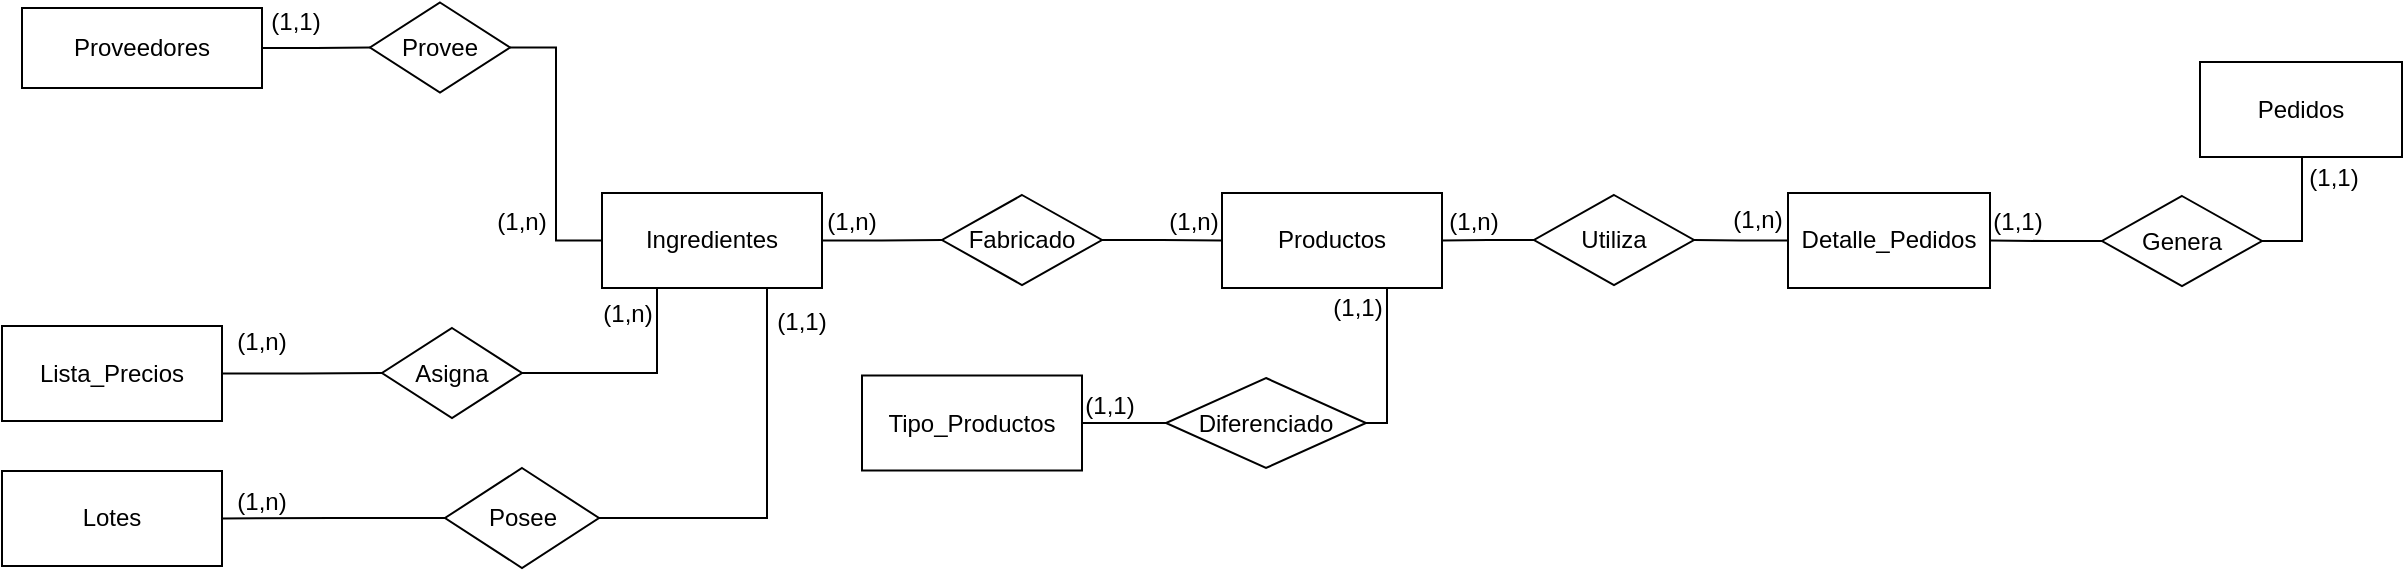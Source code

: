 <mxfile version="16.5.6" type="github">
  <diagram id="R2lEEEUBdFMjLlhIrx00" name="Page-1">
    <mxGraphModel dx="782" dy="446" grid="1" gridSize="10" guides="1" tooltips="1" connect="1" arrows="1" fold="1" page="1" pageScale="1" pageWidth="850" pageHeight="1100" math="0" shadow="0" extFonts="Permanent Marker^https://fonts.googleapis.com/css?family=Permanent+Marker">
      <root>
        <mxCell id="0" />
        <mxCell id="1" parent="0" />
        <mxCell id="ZTiVV1zmq2l8TF0PZbIo-10" style="edgeStyle=orthogonalEdgeStyle;rounded=0;orthogonalLoop=1;jettySize=auto;html=1;exitX=1;exitY=0.5;exitDx=0;exitDy=0;entryX=0;entryY=0.5;entryDx=0;entryDy=0;endArrow=none;endFill=0;" edge="1" parent="1" source="ZTiVV1zmq2l8TF0PZbIo-1" target="ZTiVV1zmq2l8TF0PZbIo-3">
          <mxGeometry relative="1" as="geometry" />
        </mxCell>
        <mxCell id="ZTiVV1zmq2l8TF0PZbIo-1" value="Proveedores" style="rounded=0;whiteSpace=wrap;html=1;" vertex="1" parent="1">
          <mxGeometry x="40" y="100" width="120" height="40" as="geometry" />
        </mxCell>
        <mxCell id="ZTiVV1zmq2l8TF0PZbIo-14" style="edgeStyle=orthogonalEdgeStyle;rounded=0;orthogonalLoop=1;jettySize=auto;html=1;exitX=0.25;exitY=1;exitDx=0;exitDy=0;entryX=1;entryY=0.5;entryDx=0;entryDy=0;endArrow=none;endFill=0;" edge="1" parent="1" source="ZTiVV1zmq2l8TF0PZbIo-2" target="ZTiVV1zmq2l8TF0PZbIo-13">
          <mxGeometry relative="1" as="geometry" />
        </mxCell>
        <mxCell id="ZTiVV1zmq2l8TF0PZbIo-19" style="edgeStyle=orthogonalEdgeStyle;rounded=0;orthogonalLoop=1;jettySize=auto;html=1;exitX=0.75;exitY=1;exitDx=0;exitDy=0;entryX=1;entryY=0.5;entryDx=0;entryDy=0;endArrow=none;endFill=0;" edge="1" parent="1" source="ZTiVV1zmq2l8TF0PZbIo-2" target="ZTiVV1zmq2l8TF0PZbIo-18">
          <mxGeometry relative="1" as="geometry" />
        </mxCell>
        <mxCell id="ZTiVV1zmq2l8TF0PZbIo-26" style="edgeStyle=orthogonalEdgeStyle;rounded=0;orthogonalLoop=1;jettySize=auto;html=1;exitX=1;exitY=0.5;exitDx=0;exitDy=0;entryX=0;entryY=0.5;entryDx=0;entryDy=0;endArrow=none;endFill=0;" edge="1" parent="1" source="ZTiVV1zmq2l8TF0PZbIo-2" target="ZTiVV1zmq2l8TF0PZbIo-25">
          <mxGeometry relative="1" as="geometry" />
        </mxCell>
        <mxCell id="ZTiVV1zmq2l8TF0PZbIo-2" value="Ingredientes" style="rounded=0;whiteSpace=wrap;html=1;" vertex="1" parent="1">
          <mxGeometry x="330" y="192.5" width="110" height="47.5" as="geometry" />
        </mxCell>
        <mxCell id="ZTiVV1zmq2l8TF0PZbIo-6" style="edgeStyle=orthogonalEdgeStyle;rounded=0;orthogonalLoop=1;jettySize=auto;html=1;exitX=1;exitY=0.5;exitDx=0;exitDy=0;entryX=0;entryY=0.5;entryDx=0;entryDy=0;endArrow=none;endFill=0;" edge="1" parent="1" source="ZTiVV1zmq2l8TF0PZbIo-3" target="ZTiVV1zmq2l8TF0PZbIo-2">
          <mxGeometry relative="1" as="geometry" />
        </mxCell>
        <mxCell id="ZTiVV1zmq2l8TF0PZbIo-3" value="Provee" style="rhombus;whiteSpace=wrap;html=1;" vertex="1" parent="1">
          <mxGeometry x="214" y="97.25" width="70" height="45" as="geometry" />
        </mxCell>
        <mxCell id="ZTiVV1zmq2l8TF0PZbIo-7" value="(1,1)" style="text;html=1;strokeColor=none;fillColor=none;align=center;verticalAlign=middle;whiteSpace=wrap;rounded=0;" vertex="1" parent="1">
          <mxGeometry x="147" y="100" width="60" height="14" as="geometry" />
        </mxCell>
        <mxCell id="ZTiVV1zmq2l8TF0PZbIo-11" value="(1,n)" style="text;html=1;strokeColor=none;fillColor=none;align=center;verticalAlign=middle;whiteSpace=wrap;rounded=0;" vertex="1" parent="1">
          <mxGeometry x="260" y="200" width="60" height="14" as="geometry" />
        </mxCell>
        <mxCell id="ZTiVV1zmq2l8TF0PZbIo-15" style="edgeStyle=orthogonalEdgeStyle;rounded=0;orthogonalLoop=1;jettySize=auto;html=1;exitX=1;exitY=0.5;exitDx=0;exitDy=0;entryX=0;entryY=0.5;entryDx=0;entryDy=0;endArrow=none;endFill=0;" edge="1" parent="1" source="ZTiVV1zmq2l8TF0PZbIo-12" target="ZTiVV1zmq2l8TF0PZbIo-13">
          <mxGeometry relative="1" as="geometry" />
        </mxCell>
        <mxCell id="ZTiVV1zmq2l8TF0PZbIo-12" value="Lista_Precios" style="rounded=0;whiteSpace=wrap;html=1;" vertex="1" parent="1">
          <mxGeometry x="30" y="259" width="110" height="47.5" as="geometry" />
        </mxCell>
        <mxCell id="ZTiVV1zmq2l8TF0PZbIo-13" value="Asigna" style="rhombus;whiteSpace=wrap;html=1;" vertex="1" parent="1">
          <mxGeometry x="220" y="260" width="70" height="45" as="geometry" />
        </mxCell>
        <mxCell id="ZTiVV1zmq2l8TF0PZbIo-16" value="(1,n)" style="text;html=1;strokeColor=none;fillColor=none;align=center;verticalAlign=middle;whiteSpace=wrap;rounded=0;" vertex="1" parent="1">
          <mxGeometry x="130" y="260" width="60" height="14" as="geometry" />
        </mxCell>
        <mxCell id="ZTiVV1zmq2l8TF0PZbIo-17" value="(1,n)" style="text;html=1;strokeColor=none;fillColor=none;align=center;verticalAlign=middle;whiteSpace=wrap;rounded=0;" vertex="1" parent="1">
          <mxGeometry x="313" y="246" width="60" height="14" as="geometry" />
        </mxCell>
        <mxCell id="ZTiVV1zmq2l8TF0PZbIo-21" style="edgeStyle=orthogonalEdgeStyle;rounded=0;orthogonalLoop=1;jettySize=auto;html=1;exitX=0;exitY=0.5;exitDx=0;exitDy=0;entryX=1;entryY=0.5;entryDx=0;entryDy=0;endArrow=none;endFill=0;" edge="1" parent="1" source="ZTiVV1zmq2l8TF0PZbIo-18" target="ZTiVV1zmq2l8TF0PZbIo-20">
          <mxGeometry relative="1" as="geometry" />
        </mxCell>
        <mxCell id="ZTiVV1zmq2l8TF0PZbIo-18" value="Posee" style="rhombus;whiteSpace=wrap;html=1;" vertex="1" parent="1">
          <mxGeometry x="251.5" y="330" width="77" height="50" as="geometry" />
        </mxCell>
        <mxCell id="ZTiVV1zmq2l8TF0PZbIo-20" value="Lotes" style="rounded=0;whiteSpace=wrap;html=1;" vertex="1" parent="1">
          <mxGeometry x="30" y="331.5" width="110" height="47.5" as="geometry" />
        </mxCell>
        <mxCell id="ZTiVV1zmq2l8TF0PZbIo-22" value="(1,1)" style="text;html=1;strokeColor=none;fillColor=none;align=center;verticalAlign=middle;whiteSpace=wrap;rounded=0;" vertex="1" parent="1">
          <mxGeometry x="400" y="250" width="60" height="14" as="geometry" />
        </mxCell>
        <mxCell id="ZTiVV1zmq2l8TF0PZbIo-23" value="(1,n)" style="text;html=1;strokeColor=none;fillColor=none;align=center;verticalAlign=middle;whiteSpace=wrap;rounded=0;" vertex="1" parent="1">
          <mxGeometry x="130" y="340" width="60" height="14" as="geometry" />
        </mxCell>
        <mxCell id="ZTiVV1zmq2l8TF0PZbIo-32" style="edgeStyle=orthogonalEdgeStyle;rounded=0;orthogonalLoop=1;jettySize=auto;html=1;exitX=0.75;exitY=1;exitDx=0;exitDy=0;entryX=1;entryY=0.5;entryDx=0;entryDy=0;endArrow=none;endFill=0;" edge="1" parent="1" source="ZTiVV1zmq2l8TF0PZbIo-24" target="ZTiVV1zmq2l8TF0PZbIo-30">
          <mxGeometry relative="1" as="geometry">
            <Array as="points">
              <mxPoint x="723" y="308" />
            </Array>
          </mxGeometry>
        </mxCell>
        <mxCell id="ZTiVV1zmq2l8TF0PZbIo-24" value="Productos" style="rounded=0;whiteSpace=wrap;html=1;" vertex="1" parent="1">
          <mxGeometry x="640" y="192.5" width="110" height="47.5" as="geometry" />
        </mxCell>
        <mxCell id="ZTiVV1zmq2l8TF0PZbIo-27" style="edgeStyle=orthogonalEdgeStyle;rounded=0;orthogonalLoop=1;jettySize=auto;html=1;exitX=1;exitY=0.5;exitDx=0;exitDy=0;entryX=0;entryY=0.5;entryDx=0;entryDy=0;endArrow=none;endFill=0;" edge="1" parent="1" source="ZTiVV1zmq2l8TF0PZbIo-25" target="ZTiVV1zmq2l8TF0PZbIo-24">
          <mxGeometry relative="1" as="geometry" />
        </mxCell>
        <mxCell id="ZTiVV1zmq2l8TF0PZbIo-25" value="Fabricado" style="rhombus;whiteSpace=wrap;html=1;" vertex="1" parent="1">
          <mxGeometry x="500" y="193.5" width="80" height="45" as="geometry" />
        </mxCell>
        <mxCell id="ZTiVV1zmq2l8TF0PZbIo-28" value="(1,n)" style="text;html=1;strokeColor=none;fillColor=none;align=center;verticalAlign=middle;whiteSpace=wrap;rounded=0;" vertex="1" parent="1">
          <mxGeometry x="425" y="200" width="60" height="14" as="geometry" />
        </mxCell>
        <mxCell id="ZTiVV1zmq2l8TF0PZbIo-29" value="(1,n)" style="text;html=1;strokeColor=none;fillColor=none;align=center;verticalAlign=middle;whiteSpace=wrap;rounded=0;" vertex="1" parent="1">
          <mxGeometry x="596" y="200" width="60" height="14" as="geometry" />
        </mxCell>
        <mxCell id="ZTiVV1zmq2l8TF0PZbIo-33" style="edgeStyle=orthogonalEdgeStyle;rounded=0;orthogonalLoop=1;jettySize=auto;html=1;exitX=0;exitY=0.5;exitDx=0;exitDy=0;entryX=1;entryY=0.5;entryDx=0;entryDy=0;endArrow=none;endFill=0;" edge="1" parent="1" source="ZTiVV1zmq2l8TF0PZbIo-30" target="ZTiVV1zmq2l8TF0PZbIo-31">
          <mxGeometry relative="1" as="geometry" />
        </mxCell>
        <mxCell id="ZTiVV1zmq2l8TF0PZbIo-30" value="Diferenciado" style="rhombus;whiteSpace=wrap;html=1;" vertex="1" parent="1">
          <mxGeometry x="612" y="285" width="100" height="45" as="geometry" />
        </mxCell>
        <mxCell id="ZTiVV1zmq2l8TF0PZbIo-31" value="Tipo_Productos" style="rounded=0;whiteSpace=wrap;html=1;" vertex="1" parent="1">
          <mxGeometry x="460" y="283.75" width="110" height="47.5" as="geometry" />
        </mxCell>
        <mxCell id="ZTiVV1zmq2l8TF0PZbIo-34" value="(1,1)" style="text;html=1;strokeColor=none;fillColor=none;align=center;verticalAlign=middle;whiteSpace=wrap;rounded=0;" vertex="1" parent="1">
          <mxGeometry x="678" y="243" width="60" height="14" as="geometry" />
        </mxCell>
        <mxCell id="ZTiVV1zmq2l8TF0PZbIo-35" value="(1,1)" style="text;html=1;strokeColor=none;fillColor=none;align=center;verticalAlign=middle;whiteSpace=wrap;rounded=0;" vertex="1" parent="1">
          <mxGeometry x="554" y="292" width="60" height="14" as="geometry" />
        </mxCell>
        <mxCell id="ZTiVV1zmq2l8TF0PZbIo-38" style="edgeStyle=orthogonalEdgeStyle;rounded=0;orthogonalLoop=1;jettySize=auto;html=1;exitX=0;exitY=0.5;exitDx=0;exitDy=0;entryX=1;entryY=0.5;entryDx=0;entryDy=0;endArrow=none;endFill=0;" edge="1" parent="1" source="ZTiVV1zmq2l8TF0PZbIo-36" target="ZTiVV1zmq2l8TF0PZbIo-37">
          <mxGeometry relative="1" as="geometry" />
        </mxCell>
        <mxCell id="ZTiVV1zmq2l8TF0PZbIo-36" value="Detalle_Pedidos" style="rounded=0;whiteSpace=wrap;html=1;" vertex="1" parent="1">
          <mxGeometry x="923" y="192.5" width="101" height="47.5" as="geometry" />
        </mxCell>
        <mxCell id="ZTiVV1zmq2l8TF0PZbIo-39" style="edgeStyle=orthogonalEdgeStyle;rounded=0;orthogonalLoop=1;jettySize=auto;html=1;exitX=0;exitY=0.5;exitDx=0;exitDy=0;entryX=1;entryY=0.5;entryDx=0;entryDy=0;endArrow=none;endFill=0;" edge="1" parent="1" source="ZTiVV1zmq2l8TF0PZbIo-37" target="ZTiVV1zmq2l8TF0PZbIo-24">
          <mxGeometry relative="1" as="geometry" />
        </mxCell>
        <mxCell id="ZTiVV1zmq2l8TF0PZbIo-37" value="Utiliza" style="rhombus;whiteSpace=wrap;html=1;" vertex="1" parent="1">
          <mxGeometry x="796" y="193.5" width="80" height="45" as="geometry" />
        </mxCell>
        <mxCell id="ZTiVV1zmq2l8TF0PZbIo-40" value="(1,n)" style="text;html=1;strokeColor=none;fillColor=none;align=center;verticalAlign=middle;whiteSpace=wrap;rounded=0;" vertex="1" parent="1">
          <mxGeometry x="736" y="200" width="60" height="14" as="geometry" />
        </mxCell>
        <mxCell id="ZTiVV1zmq2l8TF0PZbIo-41" value="(1,n)" style="text;html=1;strokeColor=none;fillColor=none;align=center;verticalAlign=middle;whiteSpace=wrap;rounded=0;" vertex="1" parent="1">
          <mxGeometry x="878" y="199" width="60" height="14" as="geometry" />
        </mxCell>
        <mxCell id="ZTiVV1zmq2l8TF0PZbIo-44" value="Pedidos" style="rounded=0;whiteSpace=wrap;html=1;" vertex="1" parent="1">
          <mxGeometry x="1129" y="127" width="101" height="47.5" as="geometry" />
        </mxCell>
        <mxCell id="ZTiVV1zmq2l8TF0PZbIo-47" style="edgeStyle=orthogonalEdgeStyle;rounded=0;orthogonalLoop=1;jettySize=auto;html=1;exitX=1;exitY=0.5;exitDx=0;exitDy=0;entryX=0.5;entryY=1;entryDx=0;entryDy=0;endArrow=none;endFill=0;" edge="1" parent="1" source="ZTiVV1zmq2l8TF0PZbIo-45" target="ZTiVV1zmq2l8TF0PZbIo-44">
          <mxGeometry relative="1" as="geometry" />
        </mxCell>
        <mxCell id="ZTiVV1zmq2l8TF0PZbIo-48" style="edgeStyle=orthogonalEdgeStyle;rounded=0;orthogonalLoop=1;jettySize=auto;html=1;exitX=0;exitY=0.5;exitDx=0;exitDy=0;endArrow=none;endFill=0;" edge="1" parent="1" source="ZTiVV1zmq2l8TF0PZbIo-45" target="ZTiVV1zmq2l8TF0PZbIo-36">
          <mxGeometry relative="1" as="geometry" />
        </mxCell>
        <mxCell id="ZTiVV1zmq2l8TF0PZbIo-45" value="Genera" style="rhombus;whiteSpace=wrap;html=1;" vertex="1" parent="1">
          <mxGeometry x="1080" y="194" width="80" height="45" as="geometry" />
        </mxCell>
        <mxCell id="ZTiVV1zmq2l8TF0PZbIo-49" value="(1,1)" style="text;html=1;strokeColor=none;fillColor=none;align=center;verticalAlign=middle;whiteSpace=wrap;rounded=0;" vertex="1" parent="1">
          <mxGeometry x="1166" y="177.5" width="60" height="14" as="geometry" />
        </mxCell>
        <mxCell id="ZTiVV1zmq2l8TF0PZbIo-50" value="(1,1)" style="text;html=1;strokeColor=none;fillColor=none;align=center;verticalAlign=middle;whiteSpace=wrap;rounded=0;" vertex="1" parent="1">
          <mxGeometry x="1008" y="200" width="60" height="14" as="geometry" />
        </mxCell>
      </root>
    </mxGraphModel>
  </diagram>
</mxfile>
